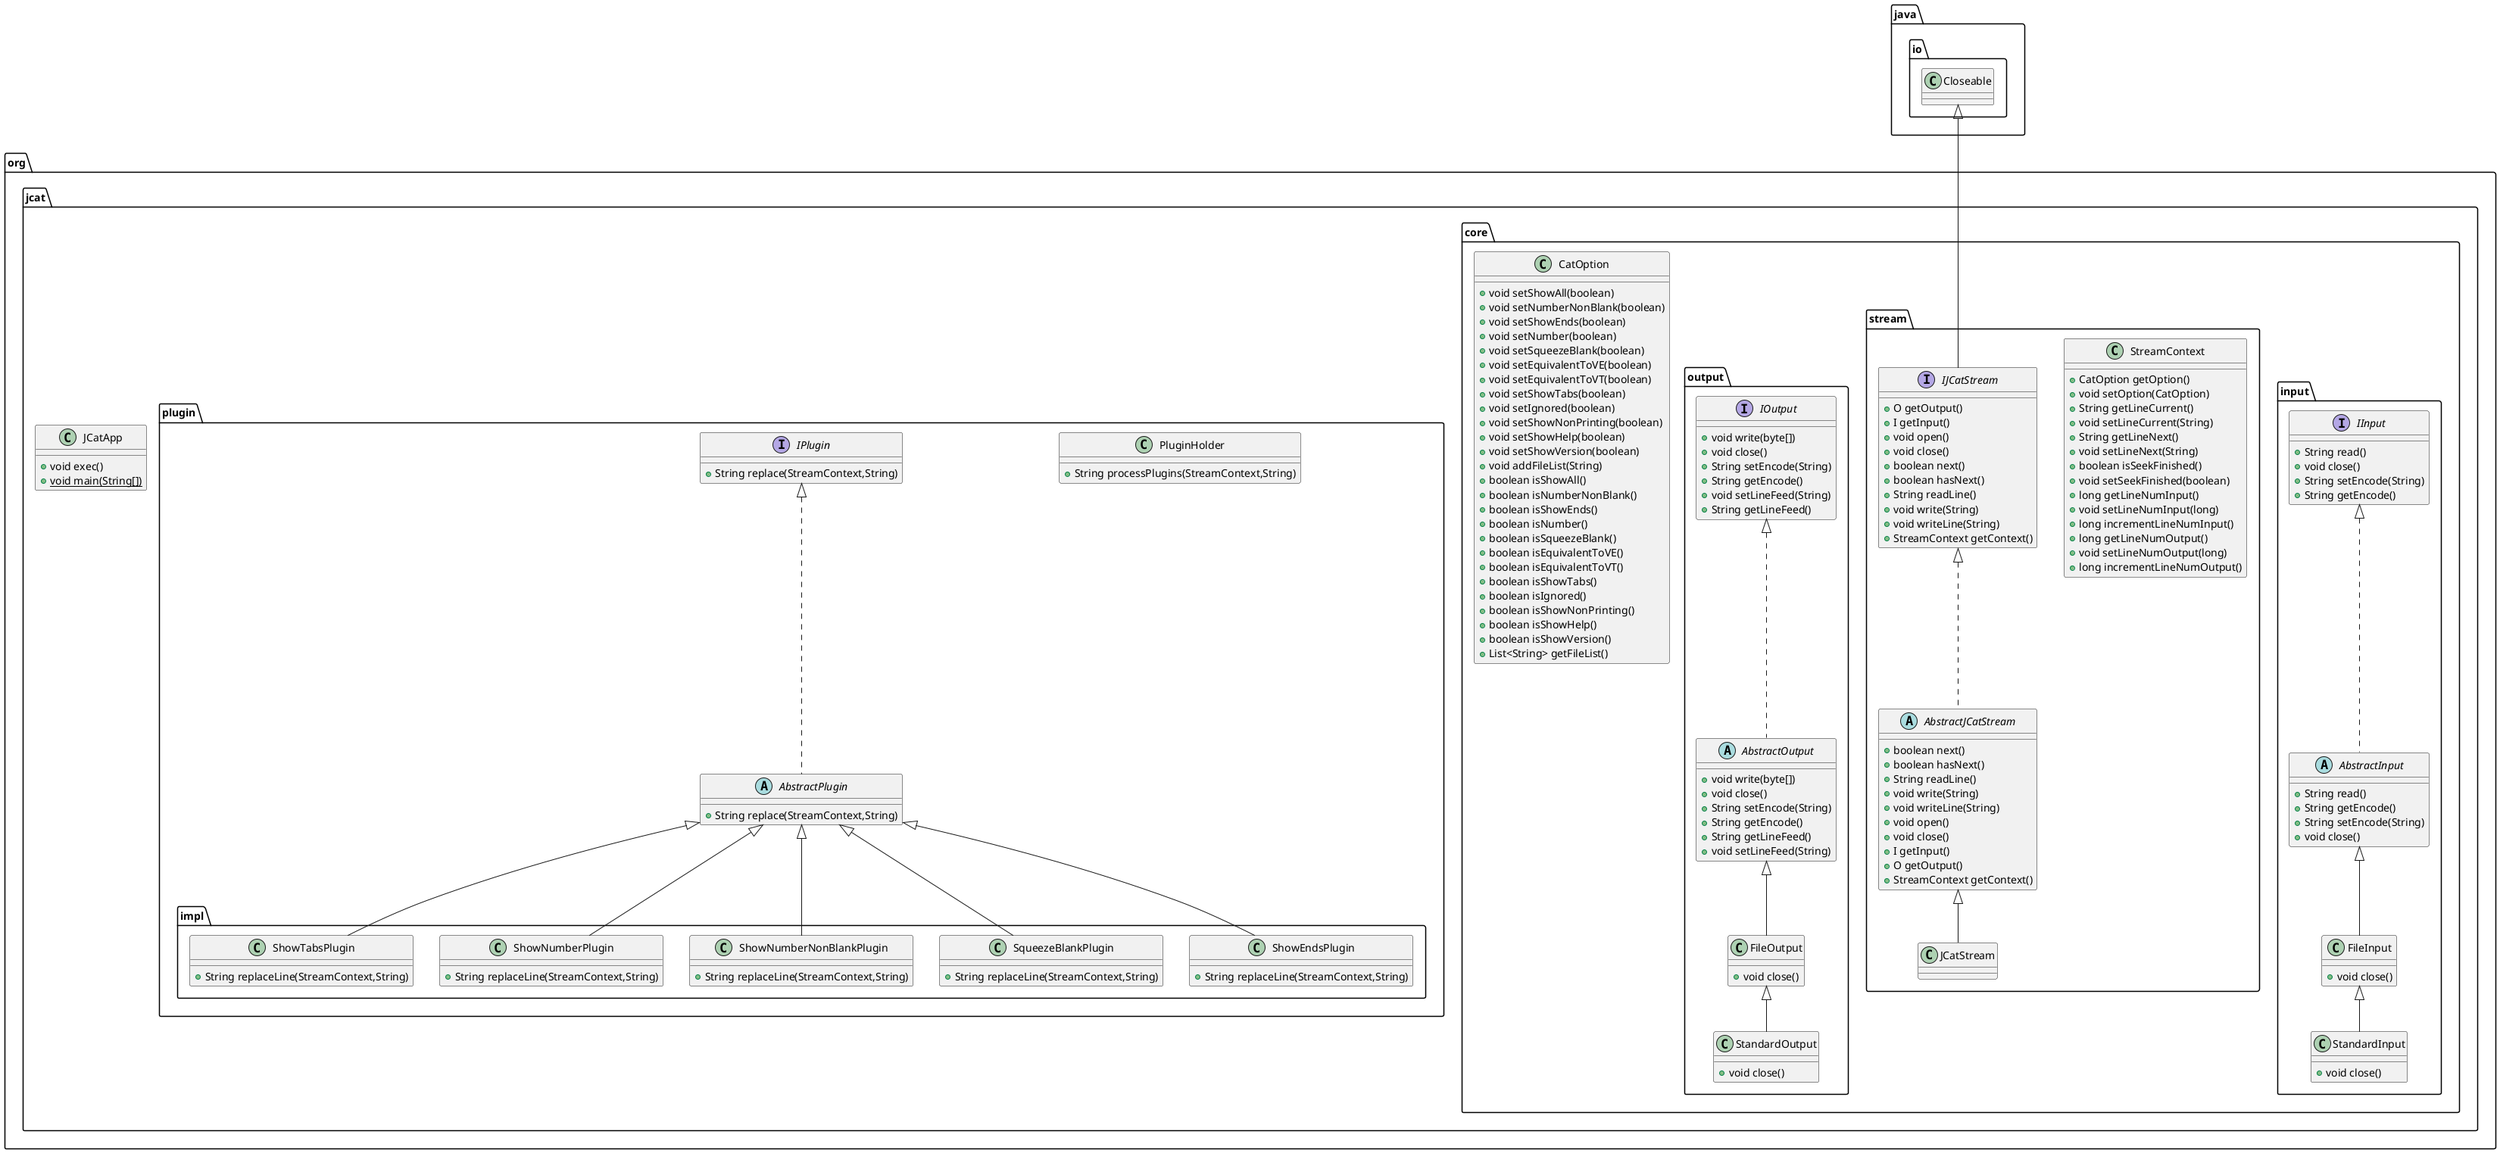 @startuml
class org.jcat.core.input.FileInput {
+ void close()
}
class org.jcat.plugin.impl.ShowEndsPlugin {
+ String replaceLine(StreamContext,String)
}
class org.jcat.plugin.impl.SqueezeBlankPlugin {
+ String replaceLine(StreamContext,String)
}
interface org.jcat.core.input.IInput {
+ String read()
+ void close()
+ String setEncode(String)
+ String getEncode()
}
class org.jcat.core.input.StandardInput {
+ void close()
}
class org.jcat.core.stream.StreamContext {
+ CatOption getOption()
+ void setOption(CatOption)
+ String getLineCurrent()
+ void setLineCurrent(String)
+ String getLineNext()
+ void setLineNext(String)
+ boolean isSeekFinished()
+ void setSeekFinished(boolean)
+ long getLineNumInput()
+ void setLineNumInput(long)
+ long incrementLineNumInput()
+ long getLineNumOutput()
+ void setLineNumOutput(long)
+ long incrementLineNumOutput()
}
abstract class org.jcat.core.stream.AbstractJCatStream {
+ boolean next()
+ boolean hasNext()
+ String readLine()
+ void write(String)
+ void writeLine(String)
+ void open()
+ void close()
+ I getInput()
+ O getOutput()
+ StreamContext getContext()
}
abstract class org.jcat.core.output.AbstractOutput {
+ void write(byte[])
+ void close()
+ String setEncode(String)
+ String getEncode()
+ String getLineFeed()
+ void setLineFeed(String)
}
class org.jcat.plugin.PluginHolder {
+ String processPlugins(StreamContext,String)
}
class org.jcat.core.output.FileOutput {
+ void close()
}
interface org.jcat.core.stream.IJCatStream {
+ O getOutput()
+ I getInput()
+ void open()
+ void close()
+ boolean next()
+ boolean hasNext()
+ String readLine()
+ void write(String)
+ void writeLine(String)
+ StreamContext getContext()
}
class org.jcat.core.CatOption {
+ void setShowAll(boolean)
+ void setNumberNonBlank(boolean)
+ void setShowEnds(boolean)
+ void setNumber(boolean)
+ void setSqueezeBlank(boolean)
+ void setEquivalentToVE(boolean)
+ void setEquivalentToVT(boolean)
+ void setShowTabs(boolean)
+ void setIgnored(boolean)
+ void setShowNonPrinting(boolean)
+ void setShowHelp(boolean)
+ void setShowVersion(boolean)
+ void addFileList(String)
+ boolean isShowAll()
+ boolean isNumberNonBlank()
+ boolean isShowEnds()
+ boolean isNumber()
+ boolean isSqueezeBlank()
+ boolean isEquivalentToVE()
+ boolean isEquivalentToVT()
+ boolean isShowTabs()
+ boolean isIgnored()
+ boolean isShowNonPrinting()
+ boolean isShowHelp()
+ boolean isShowVersion()
+ List<String> getFileList()
}
class org.jcat.core.stream.JCatStream {
}
abstract class org.jcat.plugin.AbstractPlugin {
+ String replace(StreamContext,String)
}
class org.jcat.plugin.impl.ShowNumberNonBlankPlugin {
+ String replaceLine(StreamContext,String)
}
abstract class org.jcat.core.input.AbstractInput {
+ String read()
+ String getEncode()
+ String setEncode(String)
+ void close()
}
interface org.jcat.core.output.IOutput {
+ void write(byte[])
+ void close()
+ String setEncode(String)
+ String getEncode()
+ void setLineFeed(String)
+ String getLineFeed()
}
class org.jcat.plugin.impl.ShowNumberPlugin {
+ String replaceLine(StreamContext,String)
}
class org.jcat.JCatApp {
+ void exec()
+ {static} void main(String[])
}
class org.jcat.plugin.impl.ShowTabsPlugin {
+ String replaceLine(StreamContext,String)
}
class org.jcat.core.output.StandardOutput {
+ void close()
}
interface org.jcat.plugin.IPlugin {
+ String replace(StreamContext,String)
}


org.jcat.core.input.AbstractInput <|-- org.jcat.core.input.FileInput
org.jcat.plugin.AbstractPlugin <|-- org.jcat.plugin.impl.ShowEndsPlugin
org.jcat.plugin.AbstractPlugin <|-- org.jcat.plugin.impl.SqueezeBlankPlugin
org.jcat.core.input.FileInput <|-- org.jcat.core.input.StandardInput
org.jcat.core.stream.IJCatStream <|.. org.jcat.core.stream.AbstractJCatStream
org.jcat.core.output.IOutput <|.. org.jcat.core.output.AbstractOutput
org.jcat.core.output.AbstractOutput <|-- org.jcat.core.output.FileOutput
java.io.Closeable <|-- org.jcat.core.stream.IJCatStream
org.jcat.core.stream.AbstractJCatStream <|-- org.jcat.core.stream.JCatStream
org.jcat.plugin.IPlugin <|.. org.jcat.plugin.AbstractPlugin
org.jcat.plugin.AbstractPlugin <|-- org.jcat.plugin.impl.ShowNumberNonBlankPlugin
org.jcat.core.input.IInput <|.. org.jcat.core.input.AbstractInput
org.jcat.plugin.AbstractPlugin <|-- org.jcat.plugin.impl.ShowNumberPlugin
org.jcat.plugin.AbstractPlugin <|-- org.jcat.plugin.impl.ShowTabsPlugin
org.jcat.core.output.FileOutput <|-- org.jcat.core.output.StandardOutput
@enduml